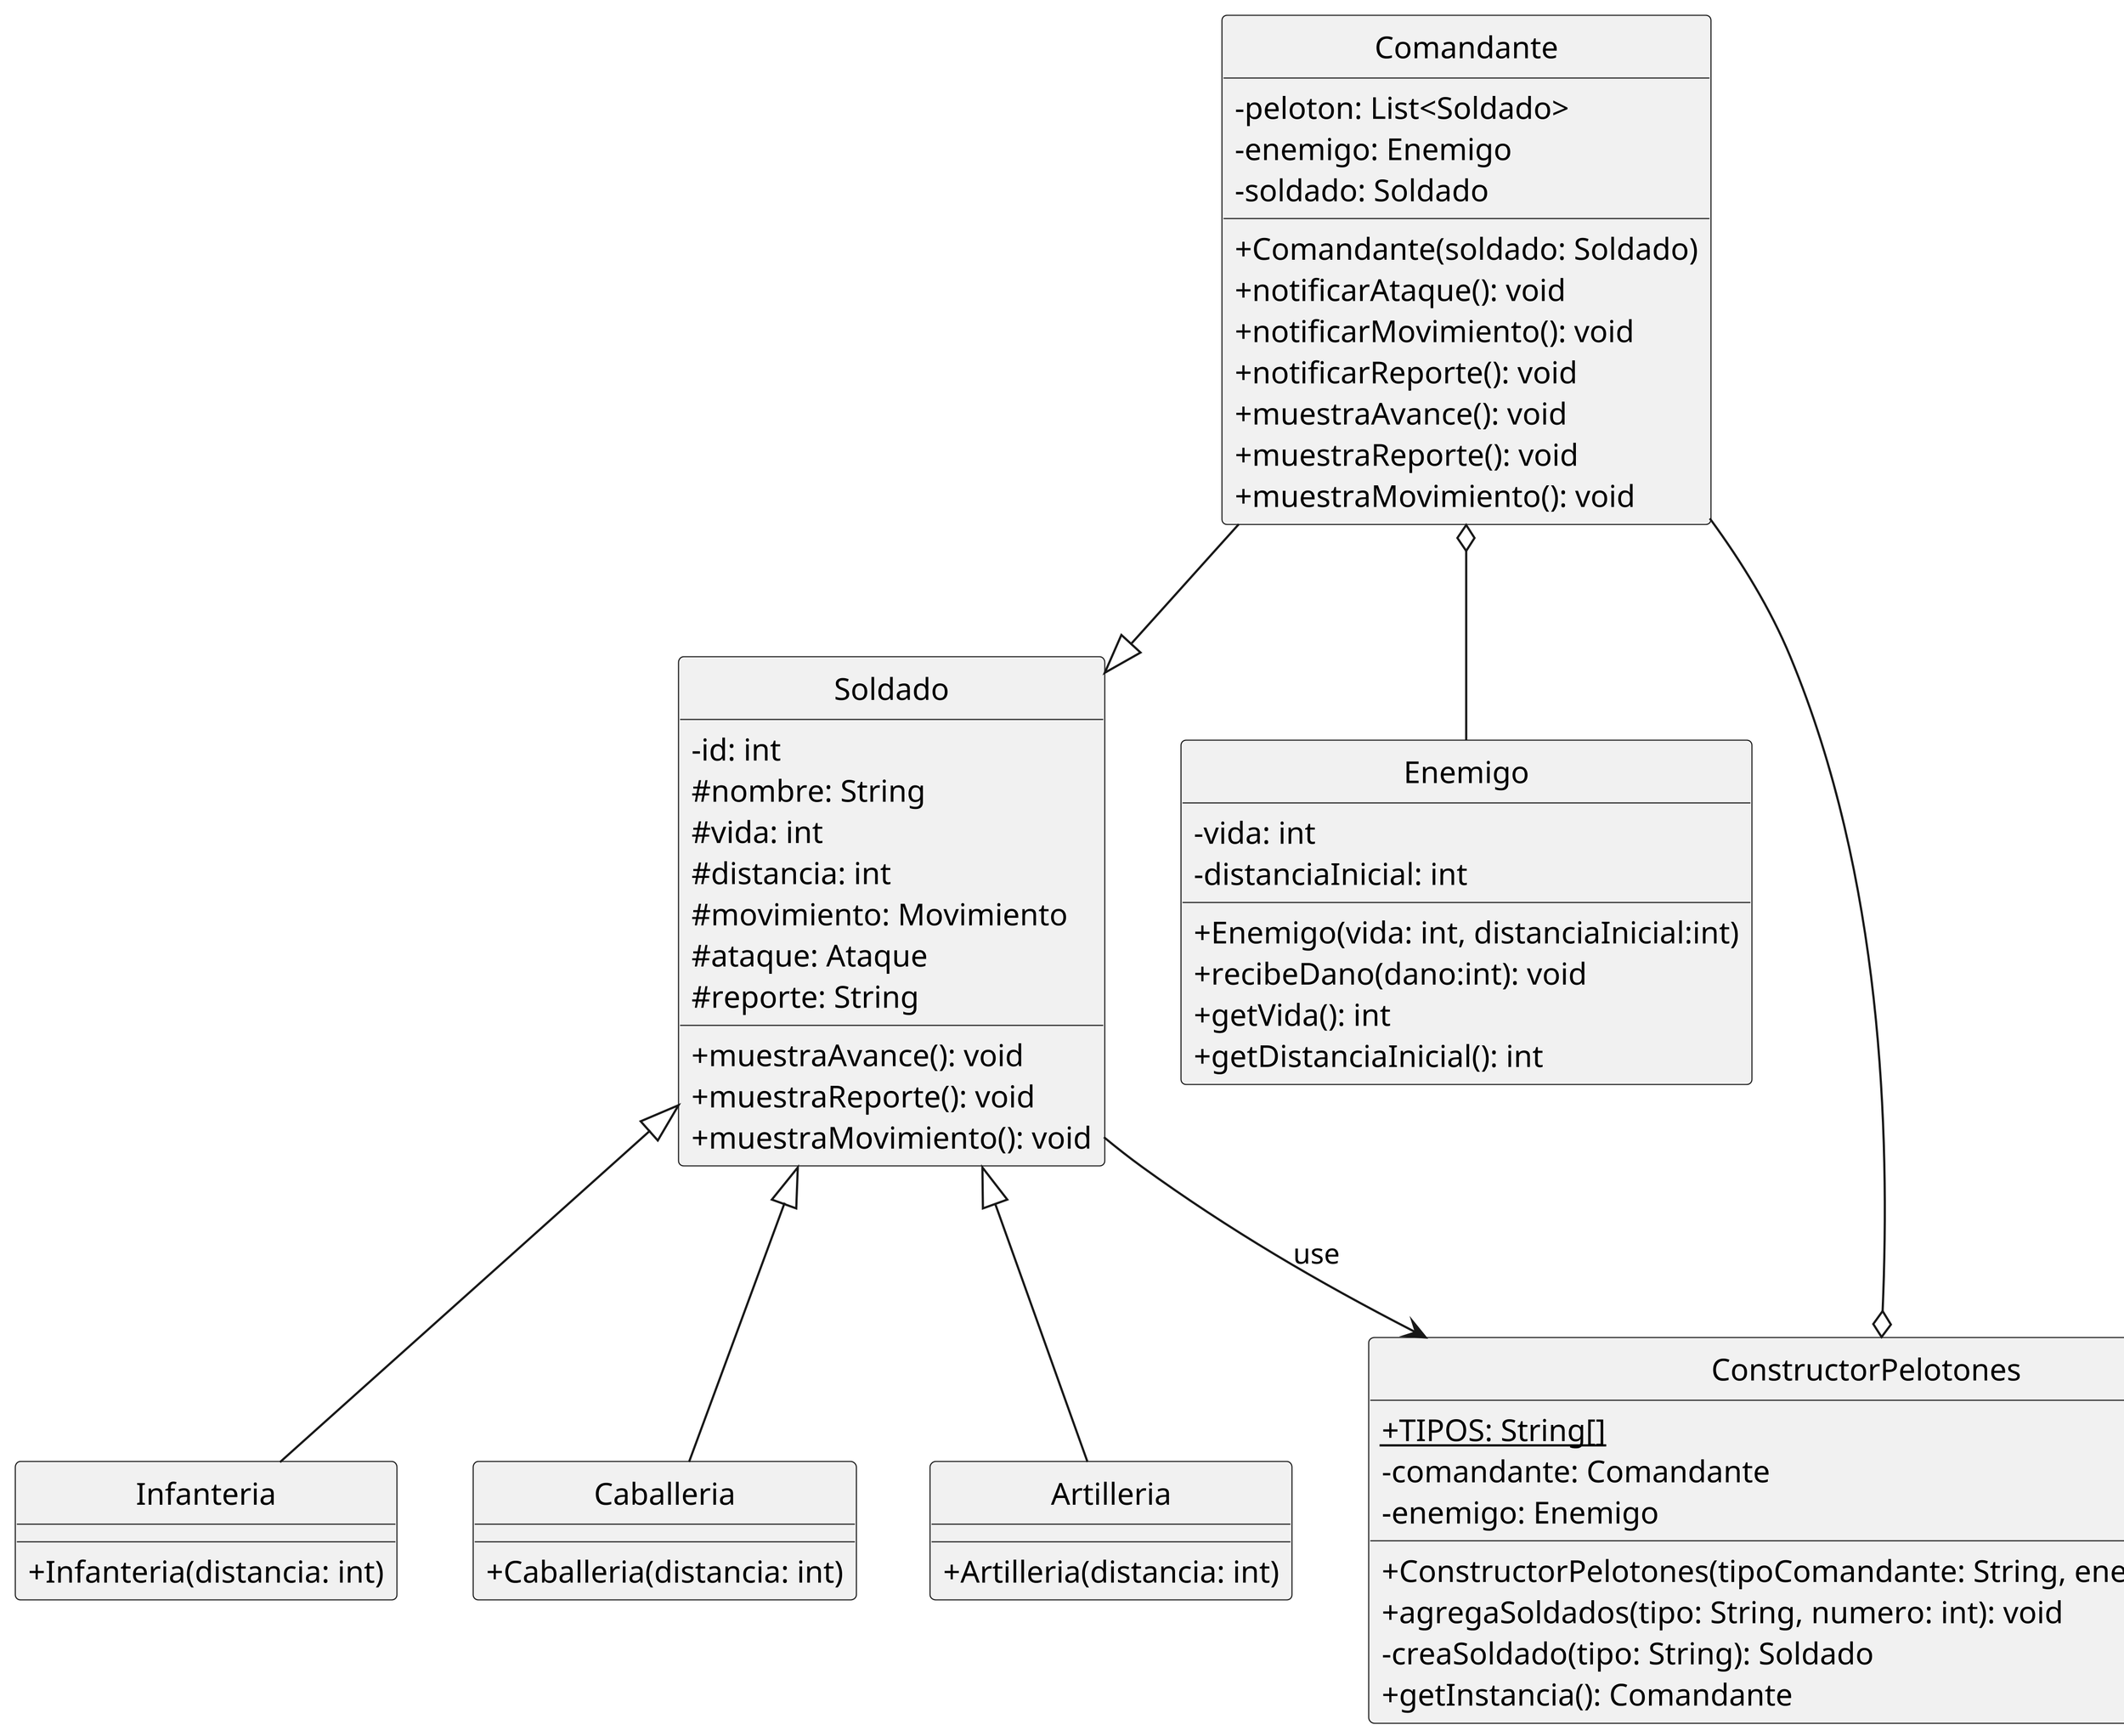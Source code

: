 @startuml Builder
skinparam dpi 400
skinparam classAttributeIconSize 0
hide circle
/'-----Clases y subclases de soldado----'/
class Soldado {
    -id: int
    #nombre: String
    #vida: int
    #distancia: int
    #movimiento: Movimiento
    #ataque: Ataque
    #reporte: String
    /'-----Metodos----'/
    +muestraAvance(): void
    +muestraReporte(): void
    +muestraMovimiento(): void
}

class Infanteria{
    +Infanteria(distancia: int)
}


class Caballeria{
    +Caballeria(distancia: int)
}

class Artilleria{
    +Artilleria(distancia: int)
}

Soldado <|-- Infanteria
Soldado <|-- Caballeria
Soldado <|-- Artilleria


/'-----Comandante----'/

class Comandante{
    -peloton: List<Soldado>
    -enemigo: Enemigo
    -soldado: Soldado
    +Comandante(soldado: Soldado)
    +notificarAtaque(): void
    +notificarMovimiento(): void
    +notificarReporte(): void
    +muestraAvance(): void
    +muestraReporte(): void
    +muestraMovimiento(): void
}

class Enemigo{
    -vida: int
    -distanciaInicial: int
    +Enemigo(vida: int, distanciaInicial:int)
    +recibeDano(dano:int): void
    +getVida(): int
    +getDistanciaInicial(): int
}


Comandante --|> Soldado
Comandante o-- Enemigo

/'-----BuilderPelotones----'/

class ConstructorPelotones{
    +{static} TIPOS: String[]
    -comandante: Comandante
    -enemigo: Enemigo
    +ConstructorPelotones(tipoComandante: String, enemigo: Enemigo)
    +agregaSoldados(tipo: String, numero: int): void
    -creaSoldado(tipo: String): Soldado
    +getInstancia(): Comandante
}

Comandante --o ConstructorPelotones
Soldado -->ConstructorPelotones :use
@enduml